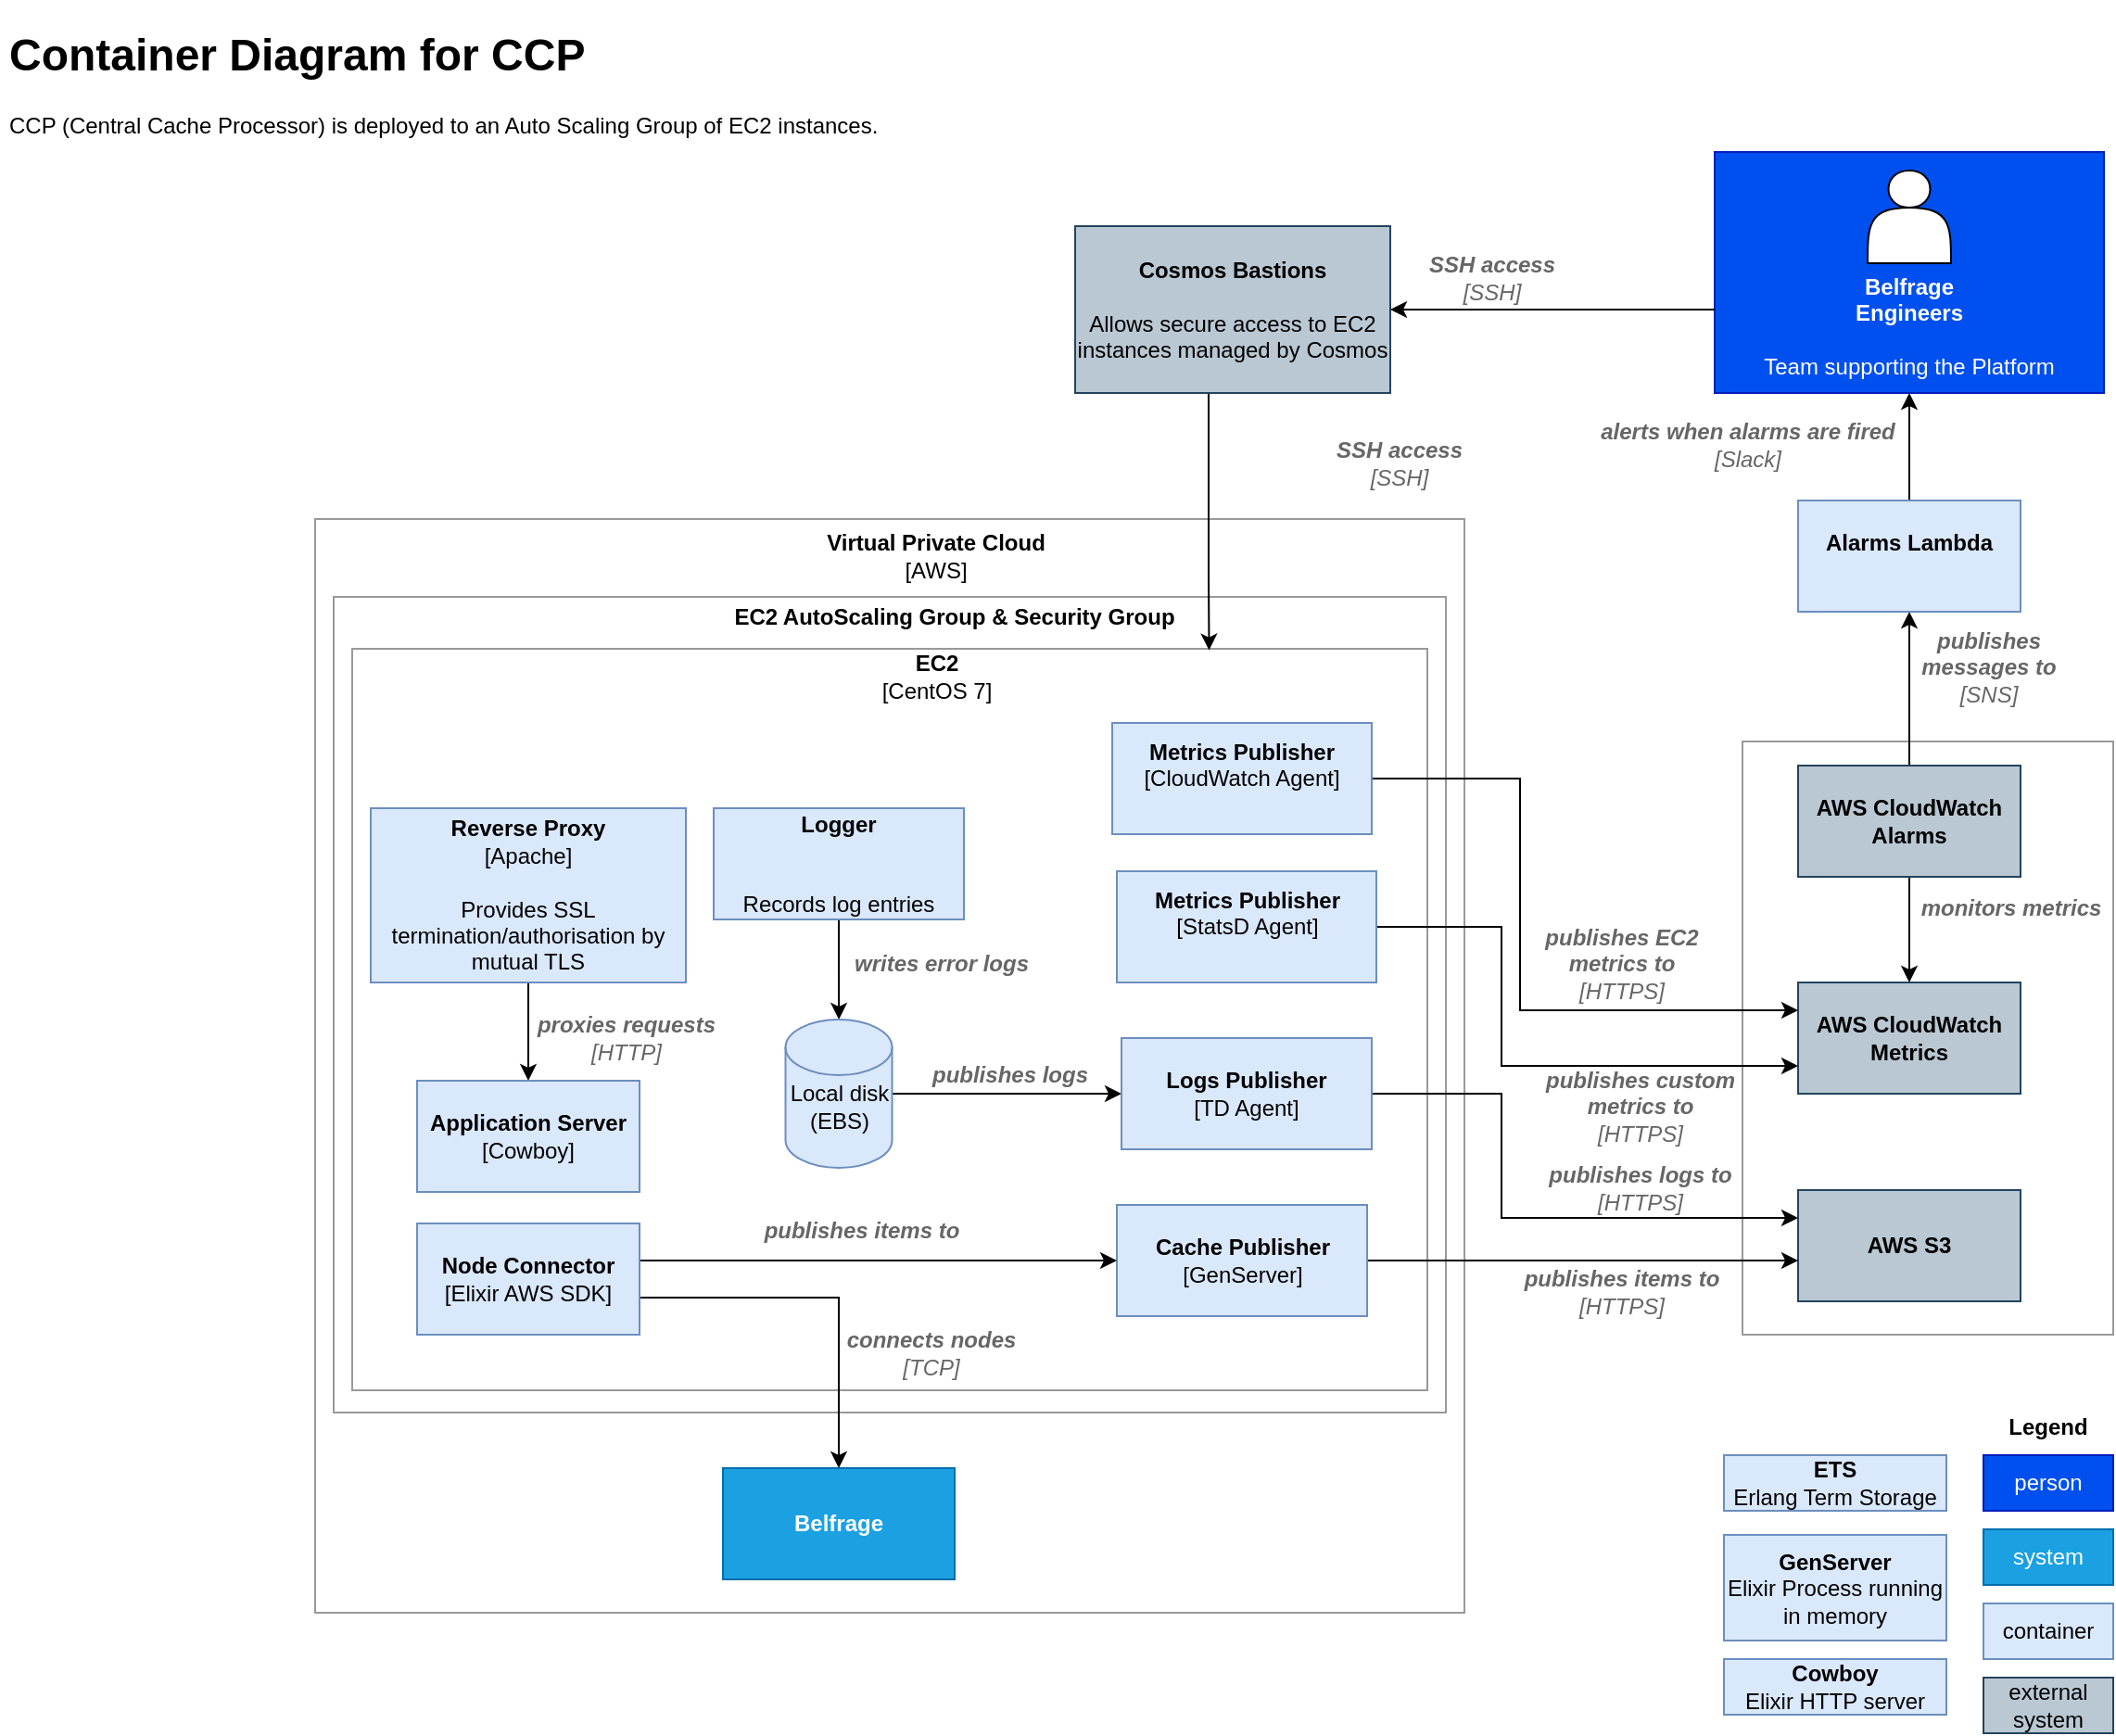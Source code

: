 <mxfile version="13.6.5">
    <diagram id="yKp5CQcjfNolYZbuaR4e" name="Page-1">
        <mxGraphModel dx="1402" dy="1243" grid="1" gridSize="10" guides="1" tooltips="1" connect="1" arrows="1" fold="1" page="1" pageScale="1" pageWidth="827" pageHeight="1169" math="0" shadow="0">
            <root>
                <mxCell id="0"/>
                <mxCell id="1" parent="0"/>
                <mxCell id="39" value="" style="rounded=0;whiteSpace=wrap;html=1;fillColor=none;strokeColor=#999999;" parent="1" vertex="1">
                    <mxGeometry x="180" y="280" width="620" height="590" as="geometry"/>
                </mxCell>
                <mxCell id="30" value="" style="rounded=0;whiteSpace=wrap;html=1;fillColor=none;strokeColor=#999999;" parent="1" vertex="1">
                    <mxGeometry x="190" y="322" width="600" height="440" as="geometry"/>
                </mxCell>
                <mxCell id="31" value="" style="rounded=0;whiteSpace=wrap;html=1;fillColor=none;strokeColor=#999999;" parent="1" vertex="1">
                    <mxGeometry x="200" y="350" width="580" height="400" as="geometry"/>
                </mxCell>
                <mxCell id="16" value="&lt;h1&gt;Container Diagram for CCP&lt;/h1&gt;&lt;p&gt;CCP (Central Cache Processor) is deployed to an Auto Scaling Group of EC2 instances.&lt;br&gt;&lt;/p&gt;" style="text;html=1;strokeColor=none;fillColor=none;spacing=5;spacingTop=-20;whiteSpace=wrap;overflow=hidden;rounded=0;" parent="1" vertex="1">
                    <mxGeometry x="10" y="10" width="560" height="90" as="geometry"/>
                </mxCell>
                <mxCell id="37" style="edgeStyle=orthogonalEdgeStyle;rounded=0;orthogonalLoop=1;jettySize=auto;html=1;" parent="1" source="21" target="34" edge="1">
                    <mxGeometry relative="1" as="geometry"/>
                </mxCell>
                <mxCell id="21" value="&lt;b&gt;Logger&lt;/b&gt;&lt;br&gt;&lt;br&gt;&lt;br&gt;Records log entries" style="rounded=0;whiteSpace=wrap;html=1;fillColor=#dae8fc;strokeColor=#6c8ebf;" parent="1" vertex="1">
                    <mxGeometry x="395" y="436" width="135" height="60" as="geometry"/>
                </mxCell>
                <mxCell id="24" value="" style="rounded=0;whiteSpace=wrap;html=1;fillColor=none;strokeColor=#999999;" parent="1" vertex="1">
                    <mxGeometry x="950" y="400" width="200" height="320" as="geometry"/>
                </mxCell>
                <mxCell id="26" value="&lt;b&gt;AWS S3&lt;/b&gt;" style="rounded=0;whiteSpace=wrap;html=1;fillColor=#bac8d3;strokeColor=#23445d;" parent="1" vertex="1">
                    <mxGeometry x="980" y="642" width="120" height="60" as="geometry"/>
                </mxCell>
                <mxCell id="27" value="&lt;b&gt;AWS CloudWatch Metrics&lt;/b&gt;" style="rounded=0;whiteSpace=wrap;html=1;fillColor=#bac8d3;strokeColor=#23445d;" parent="1" vertex="1">
                    <mxGeometry x="980" y="530" width="120" height="60" as="geometry"/>
                </mxCell>
                <mxCell id="115" style="edgeStyle=orthogonalEdgeStyle;rounded=0;orthogonalLoop=1;jettySize=auto;html=1;entryX=0.5;entryY=0;entryDx=0;entryDy=0;" parent="1" source="28" target="27" edge="1">
                    <mxGeometry relative="1" as="geometry"/>
                </mxCell>
                <mxCell id="150" style="edgeStyle=orthogonalEdgeStyle;rounded=0;orthogonalLoop=1;jettySize=auto;html=1;" parent="1" source="28" target="131" edge="1">
                    <mxGeometry relative="1" as="geometry"/>
                </mxCell>
                <mxCell id="28" value="&lt;b&gt;AWS CloudWatch Alarms&lt;/b&gt;" style="rounded=0;whiteSpace=wrap;html=1;fillColor=#bac8d3;strokeColor=#23445d;" parent="1" vertex="1">
                    <mxGeometry x="980" y="413" width="120" height="60" as="geometry"/>
                </mxCell>
                <mxCell id="32" value="&lt;b&gt;EC2 AutoScaling Group &amp;amp; Security Group&lt;/b&gt;" style="text;html=1;strokeColor=none;fillColor=none;align=center;verticalAlign=middle;whiteSpace=wrap;rounded=0;" parent="1" vertex="1">
                    <mxGeometry x="300" y="323" width="450" height="20" as="geometry"/>
                </mxCell>
                <mxCell id="33" value="&lt;b&gt;EC2&lt;/b&gt;&lt;br&gt;[CentOS 7]" style="text;html=1;strokeColor=none;fillColor=none;align=center;verticalAlign=middle;whiteSpace=wrap;rounded=0;" parent="1" vertex="1">
                    <mxGeometry x="357.5" y="350" width="315" height="30" as="geometry"/>
                </mxCell>
                <mxCell id="44" style="edgeStyle=orthogonalEdgeStyle;rounded=0;orthogonalLoop=1;jettySize=auto;html=1;" parent="1" source="34" target="43" edge="1">
                    <mxGeometry relative="1" as="geometry">
                        <Array as="points">
                            <mxPoint x="580" y="590"/>
                            <mxPoint x="580" y="590"/>
                        </Array>
                    </mxGeometry>
                </mxCell>
                <mxCell id="34" value="&lt;br&gt;Local disk&lt;br&gt;(EBS)" style="shape=cylinder2;whiteSpace=wrap;html=1;boundedLbl=1;backgroundOutline=1;size=15;fillColor=#dae8fc;strokeColor=#6c8ebf;" parent="1" vertex="1">
                    <mxGeometry x="433.75" y="550" width="57.5" height="80" as="geometry"/>
                </mxCell>
                <mxCell id="160" style="edgeStyle=orthogonalEdgeStyle;rounded=0;orthogonalLoop=1;jettySize=auto;html=1;" parent="1" source="35" target="158" edge="1">
                    <mxGeometry relative="1" as="geometry"/>
                </mxCell>
                <mxCell id="35" value="&lt;b&gt;Reverse Proxy&lt;/b&gt;&lt;br&gt;[Apache]&lt;br&gt;&lt;br&gt;Provides SSL termination/authorisation by mutual TLS" style="rounded=0;whiteSpace=wrap;html=1;fillColor=#dae8fc;strokeColor=#6c8ebf;" parent="1" vertex="1">
                    <mxGeometry x="210" y="436" width="170" height="94" as="geometry"/>
                </mxCell>
                <mxCell id="180" style="edgeStyle=orthogonalEdgeStyle;rounded=0;orthogonalLoop=1;jettySize=auto;html=1;entryX=0;entryY=0.25;entryDx=0;entryDy=0;strokeColor=#000000;" parent="1" source="36" target="27" edge="1">
                    <mxGeometry relative="1" as="geometry">
                        <Array as="points">
                            <mxPoint x="830" y="420"/>
                            <mxPoint x="830" y="545"/>
                        </Array>
                    </mxGeometry>
                </mxCell>
                <mxCell id="36" value="&lt;b&gt;Metrics Publisher&lt;/b&gt;&lt;br&gt;[CloudWatch Agent]&lt;br&gt;&lt;br&gt;" style="rounded=0;whiteSpace=wrap;html=1;fillColor=#dae8fc;strokeColor=#6c8ebf;" parent="1" vertex="1">
                    <mxGeometry x="610" y="390" width="140" height="60" as="geometry"/>
                </mxCell>
                <mxCell id="38" value="&lt;b&gt;Virtual Private Cloud&lt;/b&gt;&lt;br&gt;[AWS]" style="text;html=1;strokeColor=none;fillColor=none;align=center;verticalAlign=middle;whiteSpace=wrap;rounded=0;" parent="1" vertex="1">
                    <mxGeometry x="280" y="290" width="470" height="20" as="geometry"/>
                </mxCell>
                <mxCell id="182" style="edgeStyle=orthogonalEdgeStyle;rounded=0;orthogonalLoop=1;jettySize=auto;html=1;entryX=0;entryY=0.25;entryDx=0;entryDy=0;" parent="1" source="43" target="26" edge="1">
                    <mxGeometry relative="1" as="geometry">
                        <Array as="points">
                            <mxPoint x="820" y="590"/>
                            <mxPoint x="820" y="657"/>
                        </Array>
                    </mxGeometry>
                </mxCell>
                <mxCell id="43" value="&lt;b&gt;Logs Publisher&lt;/b&gt;&lt;br&gt;[TD Agent]" style="rounded=0;whiteSpace=wrap;html=1;fillColor=#dae8fc;strokeColor=#6c8ebf;" parent="1" vertex="1">
                    <mxGeometry x="615" y="560" width="135" height="60" as="geometry"/>
                </mxCell>
                <mxCell id="63" value="container" style="rounded=0;whiteSpace=wrap;html=1;fillColor=#dae8fc;strokeColor=#6c8ebf;" parent="1" vertex="1">
                    <mxGeometry x="1080" y="865" width="70" height="30" as="geometry"/>
                </mxCell>
                <mxCell id="64" value="system" style="rounded=0;whiteSpace=wrap;html=1;fillColor=#1ba1e2;strokeColor=#006EAF;fontColor=#ffffff;" parent="1" vertex="1">
                    <mxGeometry x="1080" y="825" width="70" height="30" as="geometry"/>
                </mxCell>
                <mxCell id="65" value="person" style="rounded=0;whiteSpace=wrap;html=1;fillColor=#0050ef;strokeColor=#001DBC;fontColor=#ffffff;" parent="1" vertex="1">
                    <mxGeometry x="1080" y="785" width="70" height="30" as="geometry"/>
                </mxCell>
                <mxCell id="68" value="external system" style="rounded=0;whiteSpace=wrap;html=1;fillColor=#bac8d3;strokeColor=#23445d;" parent="1" vertex="1">
                    <mxGeometry x="1080" y="905" width="70" height="30" as="geometry"/>
                </mxCell>
                <mxCell id="103" value="&lt;i&gt;&lt;font color=&quot;#666666&quot;&gt;&lt;b&gt;writes error logs&lt;/b&gt;&lt;/font&gt;&lt;/i&gt;" style="text;html=1;strokeColor=none;fillColor=none;align=center;verticalAlign=middle;whiteSpace=wrap;rounded=0;" parent="1" vertex="1">
                    <mxGeometry x="463" y="510" width="110" height="20" as="geometry"/>
                </mxCell>
                <mxCell id="106" value="&lt;i&gt;&lt;font color=&quot;#666666&quot;&gt;&lt;b&gt;publishes logs to&lt;/b&gt;&lt;br&gt;[HTTPS]&lt;/font&gt;&lt;br&gt;&lt;/i&gt;" style="text;html=1;strokeColor=none;fillColor=none;align=center;verticalAlign=middle;whiteSpace=wrap;rounded=0;" parent="1" vertex="1">
                    <mxGeometry x="840" y="631" width="110" height="20" as="geometry"/>
                </mxCell>
                <mxCell id="111" value="&lt;i&gt;&lt;font color=&quot;#666666&quot;&gt;&lt;b&gt;publishes EC2 metrics to&lt;/b&gt;&lt;br&gt;[HTTPS]&lt;br&gt;&lt;/font&gt;&lt;/i&gt;" style="text;html=1;strokeColor=none;fillColor=none;align=center;verticalAlign=middle;whiteSpace=wrap;rounded=0;" parent="1" vertex="1">
                    <mxGeometry x="830" y="510" width="110" height="20" as="geometry"/>
                </mxCell>
                <mxCell id="116" value="&lt;i&gt;&lt;font color=&quot;#666666&quot;&gt;&lt;b&gt;monitors metrics&lt;/b&gt;&lt;/font&gt;&lt;/i&gt;" style="text;html=1;strokeColor=none;fillColor=none;align=center;verticalAlign=middle;whiteSpace=wrap;rounded=0;" parent="1" vertex="1">
                    <mxGeometry x="1040" y="480" width="110" height="20" as="geometry"/>
                </mxCell>
                <mxCell id="117" value="" style="group" parent="1" vertex="1" connectable="0">
                    <mxGeometry x="935" y="82" width="210" height="130" as="geometry"/>
                </mxCell>
                <mxCell id="118" value="&lt;br&gt;&lt;br&gt;&lt;br&gt;&lt;br&gt;&lt;b&gt;Belfrage&lt;br&gt;Engineers&lt;/b&gt;&lt;br&gt;&lt;br&gt;Team supporting the Platform" style="rounded=0;whiteSpace=wrap;html=1;fillColor=#0050ef;strokeColor=#001DBC;fontColor=#ffffff;" parent="117" vertex="1">
                    <mxGeometry width="210" height="130" as="geometry"/>
                </mxCell>
                <mxCell id="119" value="" style="shape=actor;whiteSpace=wrap;html=1;" parent="117" vertex="1">
                    <mxGeometry x="82.5" y="10" width="45" height="50" as="geometry"/>
                </mxCell>
                <mxCell id="126" style="edgeStyle=orthogonalEdgeStyle;rounded=0;orthogonalLoop=1;jettySize=auto;html=1;entryX=0.797;entryY=0.002;entryDx=0;entryDy=0;entryPerimeter=0;" parent="1" source="121" target="31" edge="1">
                    <mxGeometry relative="1" as="geometry">
                        <Array as="points">
                            <mxPoint x="662" y="310"/>
                            <mxPoint x="662" y="310"/>
                        </Array>
                    </mxGeometry>
                </mxCell>
                <mxCell id="121" value="&lt;b&gt;Cosmos Bastions&lt;/b&gt;&lt;br&gt;&lt;br&gt;Allows&amp;nbsp;secure access to EC2 instances managed by Cosmos" style="rounded=0;whiteSpace=wrap;html=1;fillColor=#bac8d3;strokeColor=#23445d;" parent="1" vertex="1">
                    <mxGeometry x="590" y="122" width="170" height="90" as="geometry"/>
                </mxCell>
                <mxCell id="123" value="&lt;i&gt;&lt;font color=&quot;#666666&quot;&gt;&lt;b&gt;SSH access&lt;/b&gt;&lt;br&gt;[SSH]&lt;br&gt;&lt;/font&gt;&lt;/i&gt;" style="text;html=1;strokeColor=none;fillColor=none;align=center;verticalAlign=middle;whiteSpace=wrap;rounded=0;" parent="1" vertex="1">
                    <mxGeometry x="760" y="140" width="110" height="20" as="geometry"/>
                </mxCell>
                <mxCell id="124" value="&lt;i&gt;&lt;font color=&quot;#666666&quot;&gt;&lt;b&gt;SSH access&lt;/b&gt;&lt;br&gt;[SSH]&lt;br&gt;&lt;/font&gt;&lt;/i&gt;" style="text;html=1;strokeColor=none;fillColor=none;align=center;verticalAlign=middle;whiteSpace=wrap;rounded=0;" parent="1" vertex="1">
                    <mxGeometry x="710" y="240" width="110" height="20" as="geometry"/>
                </mxCell>
                <mxCell id="127" value="&lt;i&gt;&lt;font color=&quot;#666666&quot;&gt;&lt;b&gt;alerts when alarms are fired&lt;/b&gt;&lt;br&gt;[Slack]&lt;br&gt;&lt;/font&gt;&lt;/i&gt;" style="text;html=1;strokeColor=none;fillColor=none;align=center;verticalAlign=middle;whiteSpace=wrap;rounded=0;" parent="1" vertex="1">
                    <mxGeometry x="855" y="230" width="196" height="20" as="geometry"/>
                </mxCell>
                <mxCell id="130" value="&lt;b&gt;ETS&lt;/b&gt;&lt;br&gt;Erlang Term Storage" style="rounded=0;whiteSpace=wrap;html=1;fillColor=#dae8fc;strokeColor=#6c8ebf;" parent="1" vertex="1">
                    <mxGeometry x="940" y="785" width="120" height="30" as="geometry"/>
                </mxCell>
                <mxCell id="151" style="edgeStyle=orthogonalEdgeStyle;rounded=0;orthogonalLoop=1;jettySize=auto;html=1;" parent="1" source="131" target="118" edge="1">
                    <mxGeometry relative="1" as="geometry"/>
                </mxCell>
                <mxCell id="131" value="&lt;b&gt;Alarms Lambda&lt;/b&gt;&lt;br&gt;&lt;br&gt;" style="rounded=0;whiteSpace=wrap;html=1;fillColor=#dae8fc;strokeColor=#6c8ebf;" parent="1" vertex="1">
                    <mxGeometry x="980" y="270" width="120" height="60" as="geometry"/>
                </mxCell>
                <mxCell id="135" value="&lt;i&gt;&lt;font color=&quot;#666666&quot;&gt;&lt;b&gt;publishes messages to&lt;/b&gt;&lt;br&gt;[SNS]&lt;br&gt;&lt;/font&gt;&lt;/i&gt;" style="text;html=1;strokeColor=none;fillColor=none;align=center;verticalAlign=middle;whiteSpace=wrap;rounded=0;" parent="1" vertex="1">
                    <mxGeometry x="1028" y="350" width="110" height="20" as="geometry"/>
                </mxCell>
                <mxCell id="136" style="edgeStyle=orthogonalEdgeStyle;rounded=0;orthogonalLoop=1;jettySize=auto;html=1;entryX=1;entryY=0.5;entryDx=0;entryDy=0;" parent="1" source="118" target="121" edge="1">
                    <mxGeometry relative="1" as="geometry">
                        <Array as="points">
                            <mxPoint x="860" y="167"/>
                            <mxPoint x="860" y="167"/>
                        </Array>
                    </mxGeometry>
                </mxCell>
                <mxCell id="147" value="&lt;b&gt;GenServer&lt;/b&gt;&lt;br&gt;Elixir Process running in memory" style="rounded=0;whiteSpace=wrap;html=1;fillColor=#dae8fc;strokeColor=#6c8ebf;" parent="1" vertex="1">
                    <mxGeometry x="940" y="828" width="120" height="57" as="geometry"/>
                </mxCell>
                <mxCell id="152" value="&lt;i&gt;&lt;font color=&quot;#666666&quot;&gt;&lt;b&gt;publishes logs&lt;/b&gt;&lt;/font&gt;&lt;/i&gt;" style="text;html=1;strokeColor=none;fillColor=none;align=center;verticalAlign=middle;whiteSpace=wrap;rounded=0;" parent="1" vertex="1">
                    <mxGeometry x="500" y="570" width="110" height="20" as="geometry"/>
                </mxCell>
                <mxCell id="158" value="&lt;b&gt;Application Server&lt;/b&gt;&lt;br&gt;[Cowboy]" style="rounded=0;whiteSpace=wrap;html=1;fillColor=#dae8fc;strokeColor=#6c8ebf;" parent="1" vertex="1">
                    <mxGeometry x="235" y="583" width="120" height="60" as="geometry"/>
                </mxCell>
                <mxCell id="159" value="&lt;i&gt;&lt;font color=&quot;#666666&quot;&gt;&lt;b&gt;proxies requests&lt;/b&gt;&lt;br&gt;[HTTP]&lt;br&gt;&lt;/font&gt;&lt;/i&gt;" style="text;html=1;strokeColor=none;fillColor=none;align=center;verticalAlign=middle;whiteSpace=wrap;rounded=0;" parent="1" vertex="1">
                    <mxGeometry x="293" y="550" width="110" height="20" as="geometry"/>
                </mxCell>
                <mxCell id="161" value="&lt;b&gt;Cowboy&lt;/b&gt;&lt;br&gt;Elixir HTTP server" style="rounded=0;whiteSpace=wrap;html=1;fillColor=#dae8fc;strokeColor=#6c8ebf;" parent="1" vertex="1">
                    <mxGeometry x="940" y="895" width="120" height="30" as="geometry"/>
                </mxCell>
                <mxCell id="181" style="edgeStyle=orthogonalEdgeStyle;rounded=0;orthogonalLoop=1;jettySize=auto;html=1;entryX=0;entryY=0.75;entryDx=0;entryDy=0;strokeColor=#000000;" parent="1" source="162" target="27" edge="1">
                    <mxGeometry relative="1" as="geometry">
                        <Array as="points">
                            <mxPoint x="820" y="500"/>
                            <mxPoint x="820" y="575"/>
                        </Array>
                    </mxGeometry>
                </mxCell>
                <mxCell id="162" value="&lt;b&gt;Metrics Publisher&lt;/b&gt;&lt;br&gt;[StatsD Agent]&lt;br&gt;&lt;br&gt;" style="rounded=0;whiteSpace=wrap;html=1;fillColor=#dae8fc;strokeColor=#6c8ebf;" parent="1" vertex="1">
                    <mxGeometry x="612.5" y="470" width="140" height="60" as="geometry"/>
                </mxCell>
                <mxCell id="164" value="&lt;i&gt;&lt;font color=&quot;#666666&quot;&gt;&lt;b&gt;publishes custom metrics to&lt;/b&gt;&lt;br&gt;[HTTPS]&lt;br&gt;&lt;/font&gt;&lt;/i&gt;" style="text;html=1;strokeColor=none;fillColor=none;align=center;verticalAlign=middle;whiteSpace=wrap;rounded=0;" parent="1" vertex="1">
                    <mxGeometry x="840" y="587" width="110" height="20" as="geometry"/>
                </mxCell>
                <mxCell id="183" style="edgeStyle=orthogonalEdgeStyle;rounded=0;orthogonalLoop=1;jettySize=auto;html=1;strokeColor=#000000;" parent="1" source="170" target="26" edge="1">
                    <mxGeometry relative="1" as="geometry">
                        <Array as="points">
                            <mxPoint x="920" y="680"/>
                            <mxPoint x="920" y="680"/>
                        </Array>
                    </mxGeometry>
                </mxCell>
                <mxCell id="170" value="&lt;b&gt;Cache Publisher&lt;/b&gt;&lt;br&gt;[GenServer]" style="rounded=0;whiteSpace=wrap;html=1;fillColor=#dae8fc;strokeColor=#6c8ebf;" parent="1" vertex="1">
                    <mxGeometry x="612.5" y="650" width="135" height="60" as="geometry"/>
                </mxCell>
                <mxCell id="172" value="&lt;b&gt;Belfrage&lt;/b&gt;" style="rounded=0;whiteSpace=wrap;html=1;fillColor=#1ba1e2;strokeColor=#006EAF;fontColor=#ffffff;" parent="1" vertex="1">
                    <mxGeometry x="400" y="792" width="125" height="60" as="geometry"/>
                </mxCell>
                <mxCell id="174" style="edgeStyle=orthogonalEdgeStyle;rounded=0;orthogonalLoop=1;jettySize=auto;html=1;entryX=0.5;entryY=0;entryDx=0;entryDy=0;strokeColor=#000000;" parent="1" source="173" target="172" edge="1">
                    <mxGeometry relative="1" as="geometry">
                        <Array as="points">
                            <mxPoint x="463" y="700"/>
                        </Array>
                    </mxGeometry>
                </mxCell>
                <mxCell id="176" style="edgeStyle=orthogonalEdgeStyle;rounded=0;orthogonalLoop=1;jettySize=auto;html=1;strokeColor=#000000;" parent="1" source="173" target="170" edge="1">
                    <mxGeometry relative="1" as="geometry">
                        <Array as="points">
                            <mxPoint x="420" y="680"/>
                            <mxPoint x="420" y="680"/>
                        </Array>
                    </mxGeometry>
                </mxCell>
                <mxCell id="173" value="&lt;b&gt;Node Connector&lt;/b&gt;&lt;br&gt;[Elixir AWS SDK]" style="rounded=0;whiteSpace=wrap;html=1;fillColor=#dae8fc;strokeColor=#6c8ebf;" parent="1" vertex="1">
                    <mxGeometry x="235" y="660" width="120" height="60" as="geometry"/>
                </mxCell>
                <mxCell id="177" value="&lt;i&gt;&lt;font color=&quot;#666666&quot;&gt;&lt;b&gt;publishes items to&lt;/b&gt;&lt;br&gt;[HTTPS]&lt;br&gt;&lt;/font&gt;&lt;/i&gt;" style="text;html=1;strokeColor=none;fillColor=none;align=center;verticalAlign=middle;whiteSpace=wrap;rounded=0;" parent="1" vertex="1">
                    <mxGeometry x="830" y="687" width="110" height="20" as="geometry"/>
                </mxCell>
                <mxCell id="178" value="&lt;i&gt;&lt;font color=&quot;#666666&quot;&gt;&lt;b&gt;publishes items to&lt;/b&gt;&lt;br&gt;&lt;/font&gt;&lt;/i&gt;" style="text;html=1;strokeColor=none;fillColor=none;align=center;verticalAlign=middle;whiteSpace=wrap;rounded=0;" parent="1" vertex="1">
                    <mxGeometry x="420" y="654" width="110" height="20" as="geometry"/>
                </mxCell>
                <mxCell id="179" value="&lt;i&gt;&lt;font color=&quot;#666666&quot;&gt;&lt;b&gt;connects nodes&lt;br&gt;&lt;/b&gt;[TCP]&lt;br&gt;&lt;/font&gt;&lt;/i&gt;" style="text;html=1;strokeColor=none;fillColor=none;align=center;verticalAlign=middle;whiteSpace=wrap;rounded=0;" parent="1" vertex="1">
                    <mxGeometry x="465" y="720" width="95" height="20" as="geometry"/>
                </mxCell>
                <mxCell id="184" value="&lt;b&gt;Legend&lt;/b&gt;" style="text;html=1;strokeColor=none;fillColor=none;align=center;verticalAlign=middle;whiteSpace=wrap;rounded=0;" parent="1" vertex="1">
                    <mxGeometry x="1080" y="760" width="70" height="20" as="geometry"/>
                </mxCell>
            </root>
        </mxGraphModel>
    </diagram>
</mxfile>
